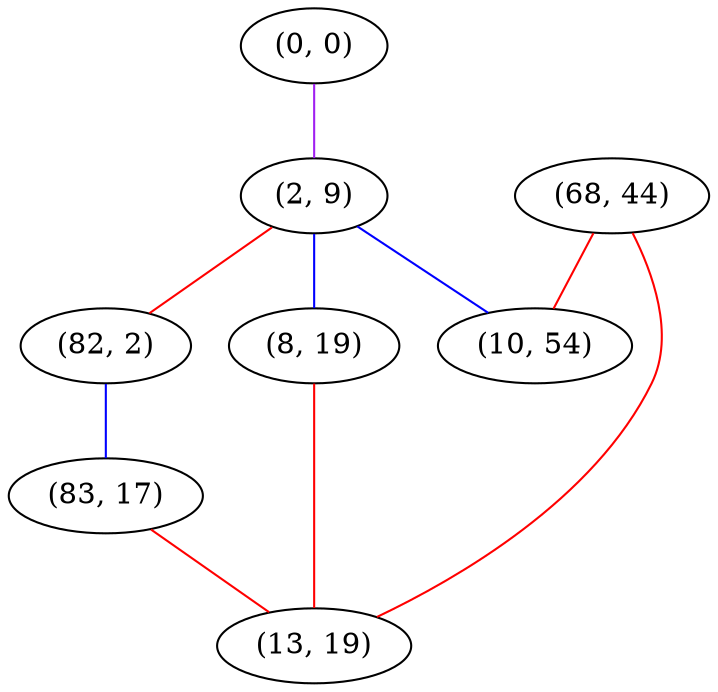 graph "" {
"(0, 0)";
"(2, 9)";
"(82, 2)";
"(83, 17)";
"(8, 19)";
"(68, 44)";
"(13, 19)";
"(10, 54)";
"(0, 0)" -- "(2, 9)"  [color=purple, key=0, weight=4];
"(2, 9)" -- "(8, 19)"  [color=blue, key=0, weight=3];
"(2, 9)" -- "(10, 54)"  [color=blue, key=0, weight=3];
"(2, 9)" -- "(82, 2)"  [color=red, key=0, weight=1];
"(82, 2)" -- "(83, 17)"  [color=blue, key=0, weight=3];
"(83, 17)" -- "(13, 19)"  [color=red, key=0, weight=1];
"(8, 19)" -- "(13, 19)"  [color=red, key=0, weight=1];
"(68, 44)" -- "(10, 54)"  [color=red, key=0, weight=1];
"(68, 44)" -- "(13, 19)"  [color=red, key=0, weight=1];
}
